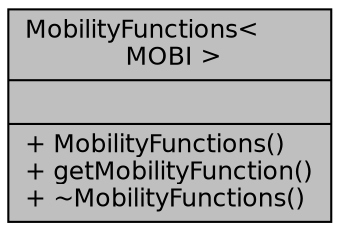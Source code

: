 digraph "MobilityFunctions&lt; MOBI &gt;"
{
  bgcolor="transparent";
  edge [fontname="Helvetica",fontsize="12",labelfontname="Helvetica",labelfontsize="12"];
  node [fontname="Helvetica",fontsize="12",shape=record];
  Node1 [label="{MobilityFunctions\<\l MOBI \>\n||+ MobilityFunctions()\l+ getMobilityFunction()\l+ ~MobilityFunctions()\l}",height=0.2,width=0.4,color="black", fillcolor="grey75", style="filled", fontcolor="black"];
}
